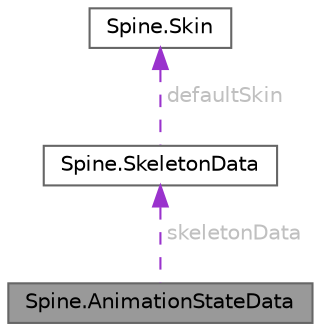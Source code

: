 digraph "Spine.AnimationStateData"
{
 // LATEX_PDF_SIZE
  bgcolor="transparent";
  edge [fontname=Helvetica,fontsize=10,labelfontname=Helvetica,labelfontsize=10];
  node [fontname=Helvetica,fontsize=10,shape=box,height=0.2,width=0.4];
  Node1 [id="Node000001",label="Spine.AnimationStateData",height=0.2,width=0.4,color="gray40", fillcolor="grey60", style="filled", fontcolor="black",tooltip="Stores mix (crossfade) durations to be applied when AnimationState animations are changed."];
  Node2 -> Node1 [id="edge1_Node000001_Node000002",dir="back",color="darkorchid3",style="dashed",tooltip=" ",label=" skeletonData",fontcolor="grey" ];
  Node2 [id="Node000002",label="Spine.SkeletonData",height=0.2,width=0.4,color="gray40", fillcolor="white", style="filled",URL="$class_spine_1_1_skeleton_data.html",tooltip="Stores the setup pose and all of the stateless data for a skeleton."];
  Node3 -> Node2 [id="edge2_Node000002_Node000003",dir="back",color="darkorchid3",style="dashed",tooltip=" ",label=" defaultSkin",fontcolor="grey" ];
  Node3 [id="Node000003",label="Spine.Skin",height=0.2,width=0.4,color="gray40", fillcolor="white", style="filled",URL="$class_spine_1_1_skin.html",tooltip="Stores attachments by slot index and attachment name."];
}
